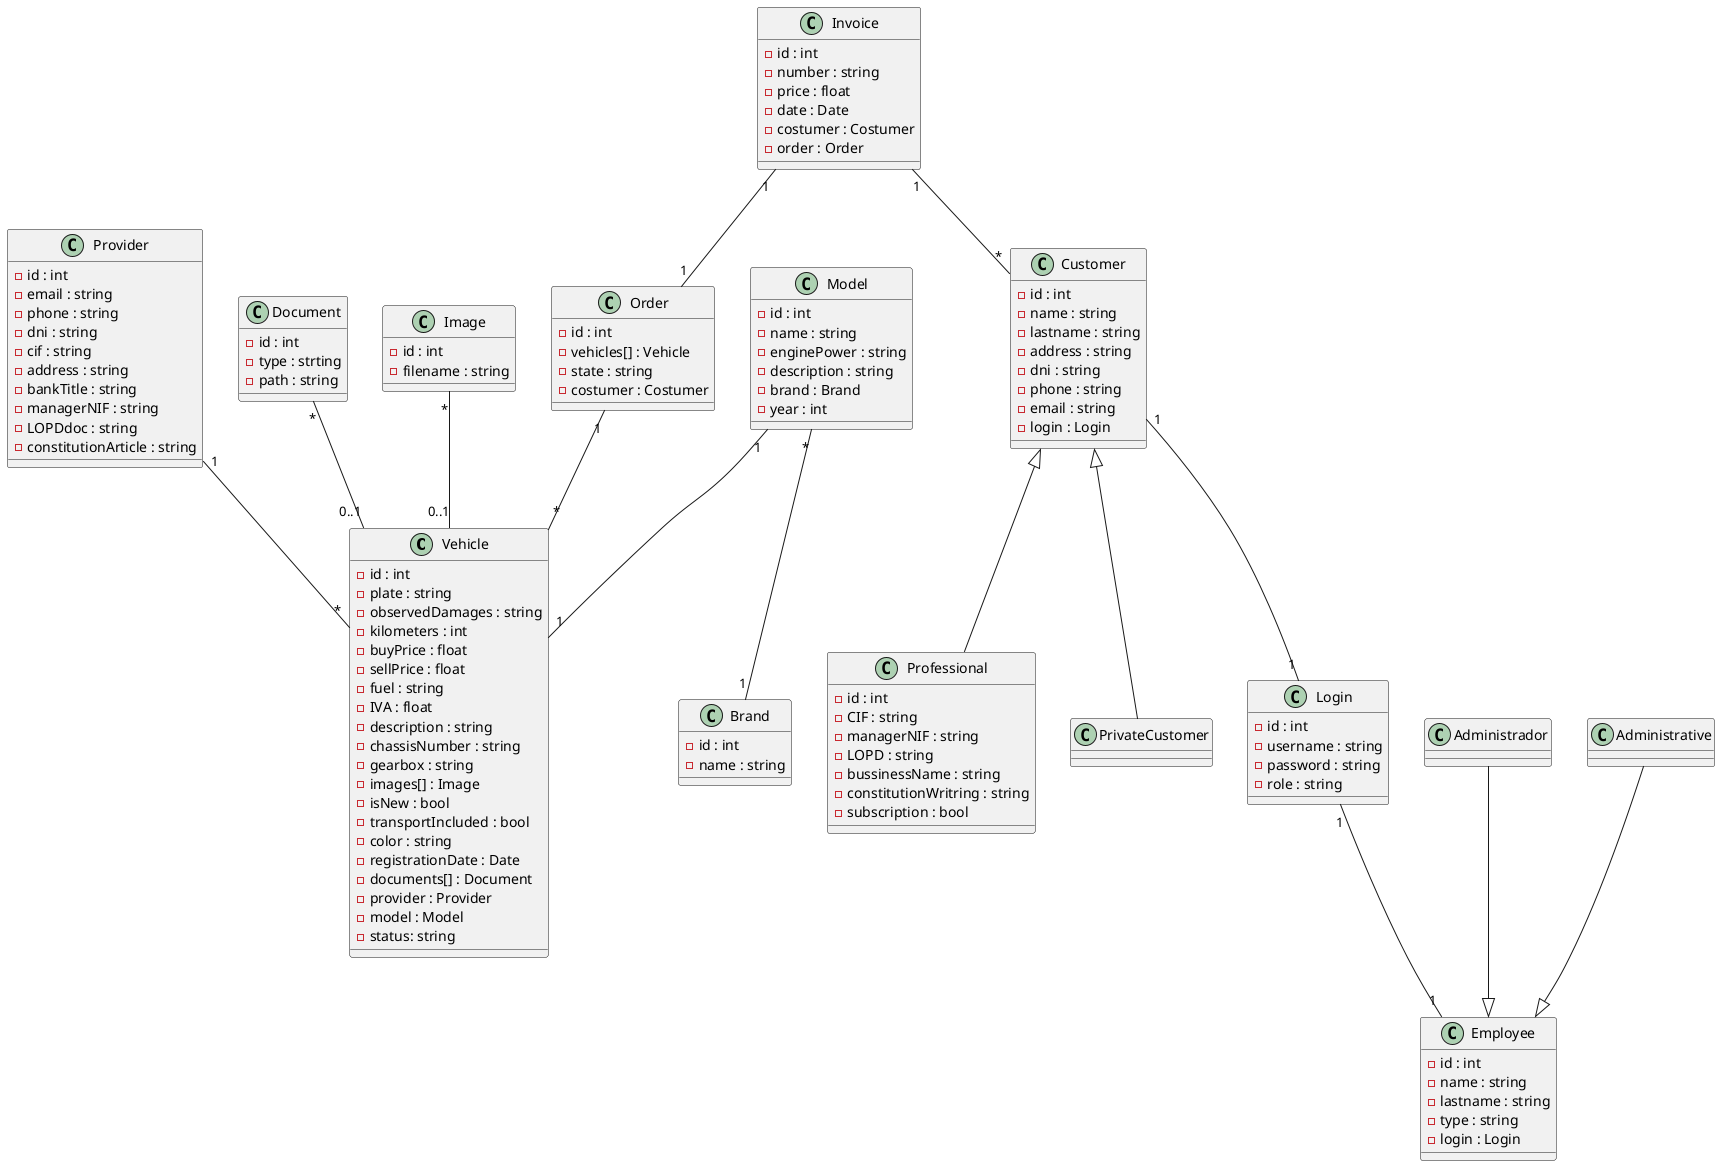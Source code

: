@startuml

class Vehicle {
- id : int
- plate : string
- observedDamages : string
- kilometers : int
- buyPrice : float
- sellPrice : float
- fuel : string
- IVA : float
- description : string
- chassisNumber : string
- gearbox : string
- images[] : Image
- isNew : bool
- transportIncluded : bool
- color : string
- registrationDate : Date
- documents[] : Document
- provider : Provider
- model : Model
- status: string
}

class Provider {
- id : int
- email : string
- phone : string
- dni : string
- cif : string
- address : string
- bankTitle : string
- managerNIF : string
- LOPDdoc : string
- constitutionArticle : string
}

class Document {
- id : int
- type : strting
- path : string
}

class Image {
- id : int
- filename : string
}

class Model {
- id : int
- name : string
- enginePower : string
- description : string
- brand : Brand
- year : int
}

class Order {
- id : int
- vehicles[] : Vehicle
- state : string
- costumer : Costumer
}

class Professional {
- id : int
- CIF : string
- managerNIF : string
- LOPD : string
- bussinessName : string
- constitutionWritring : string
- subscription : bool
}

class PrivateCustomer {}

class Invoice {
- id : int
- number : string
- price : float
- date : Date
- costumer : Costumer
- order : Order
}

class Employee {
- id : int
- name : string
- lastname : string
- type : string
- login : Login
}

class Login {
- id : int
- username : string
- password : string
- role : string
}

class Administrador {}

class Administrative {}

class Brand {
- id : int
- name : string
}

class Customer {
- id : int
- name : string
- lastname : string
- address : string
- dni : string
- phone : string
- email : string
- login : Login
}

Provider  "1" -- "*" Vehicle
Document "*"  --  "0..1" Vehicle
Image "*" -- "0..1" Vehicle
Model "1" -- "1" Vehicle
Model "*" -- "1" Brand
Login "1" -- "1" Employee
Order "1" -- "*" Vehicle

Customer  <|--  PrivateCustomer
Customer  <|--  Professional
Customer "1" -- "1" Login
Invoice "1" -- "*" Customer
Invoice "1" --  "1" Order
Administrador  --|>  Employee
Administrative  --|>  Employee

@enduml

